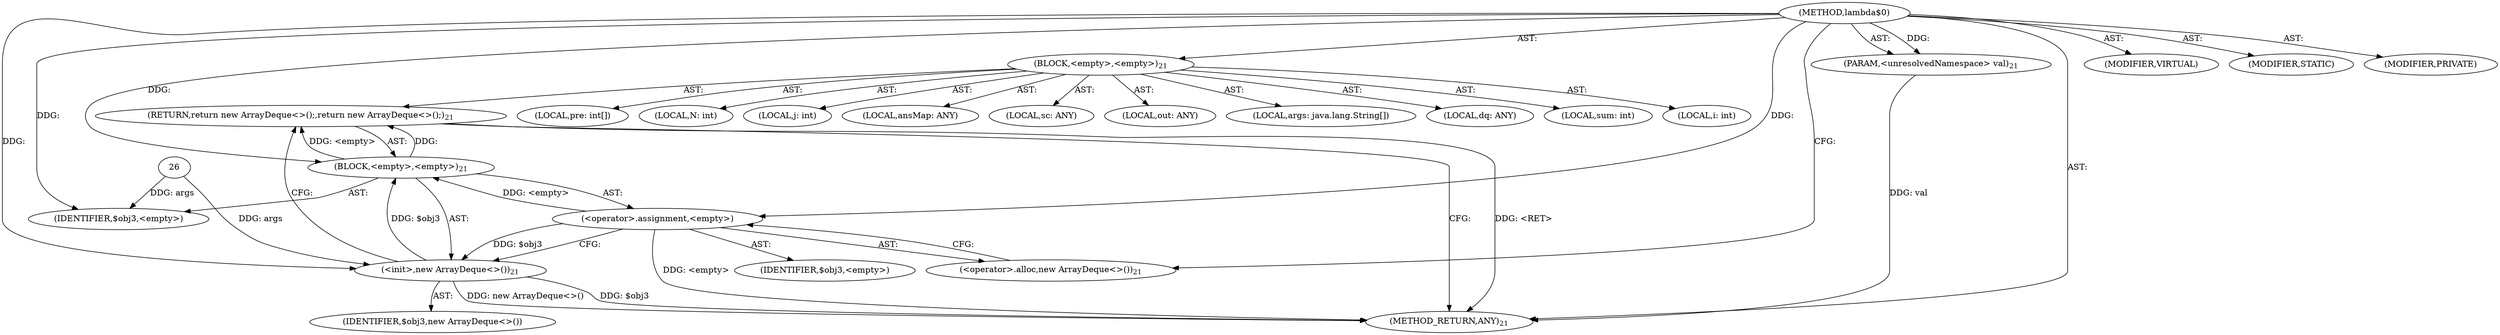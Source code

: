 digraph "lambda$0" {  
"206" [label = <(METHOD,lambda$0)> ]
"207" [label = <(PARAM,&lt;unresolvedNamespace&gt; val)<SUB>21</SUB>> ]
"208" [label = <(BLOCK,&lt;empty&gt;,&lt;empty&gt;)<SUB>21</SUB>> ]
"209" [label = <(LOCAL,dq: ANY)> ]
"210" [label = <(LOCAL,sum: int)> ]
"211" [label = <(LOCAL,i: int)> ]
"212" [label = <(LOCAL,pre: int[])> ]
"213" [label = <(LOCAL,N: int)> ]
"214" [label = <(LOCAL,j: int)> ]
"215" [label = <(LOCAL,ansMap: ANY)> ]
"216" [label = <(LOCAL,sc: ANY)> ]
"217" [label = <(LOCAL,out: ANY)> ]
"218" [label = <(LOCAL,args: java.lang.String[])> ]
"219" [label = <(RETURN,return new ArrayDeque&lt;&gt;();,return new ArrayDeque&lt;&gt;();)<SUB>21</SUB>> ]
"220" [label = <(BLOCK,&lt;empty&gt;,&lt;empty&gt;)<SUB>21</SUB>> ]
"221" [label = <(&lt;operator&gt;.assignment,&lt;empty&gt;)> ]
"222" [label = <(IDENTIFIER,$obj3,&lt;empty&gt;)> ]
"223" [label = <(&lt;operator&gt;.alloc,new ArrayDeque&lt;&gt;())<SUB>21</SUB>> ]
"224" [label = <(&lt;init&gt;,new ArrayDeque&lt;&gt;())<SUB>21</SUB>> ]
"225" [label = <(IDENTIFIER,$obj3,new ArrayDeque&lt;&gt;())> ]
"226" [label = <(IDENTIFIER,$obj3,&lt;empty&gt;)> ]
"227" [label = <(METHOD_RETURN,ANY)<SUB>21</SUB>> ]
"228" [label = <(MODIFIER,VIRTUAL)> ]
"229" [label = <(MODIFIER,STATIC)> ]
"230" [label = <(MODIFIER,PRIVATE)> ]
  "206" -> "207"  [ label = "AST: "] 
  "206" -> "208"  [ label = "AST: "] 
  "206" -> "227"  [ label = "AST: "] 
  "206" -> "228"  [ label = "AST: "] 
  "206" -> "229"  [ label = "AST: "] 
  "206" -> "230"  [ label = "AST: "] 
  "208" -> "209"  [ label = "AST: "] 
  "208" -> "210"  [ label = "AST: "] 
  "208" -> "211"  [ label = "AST: "] 
  "208" -> "212"  [ label = "AST: "] 
  "208" -> "213"  [ label = "AST: "] 
  "208" -> "214"  [ label = "AST: "] 
  "208" -> "215"  [ label = "AST: "] 
  "208" -> "216"  [ label = "AST: "] 
  "208" -> "217"  [ label = "AST: "] 
  "208" -> "218"  [ label = "AST: "] 
  "208" -> "219"  [ label = "AST: "] 
  "219" -> "220"  [ label = "AST: "] 
  "220" -> "221"  [ label = "AST: "] 
  "220" -> "224"  [ label = "AST: "] 
  "220" -> "226"  [ label = "AST: "] 
  "221" -> "222"  [ label = "AST: "] 
  "221" -> "223"  [ label = "AST: "] 
  "224" -> "225"  [ label = "AST: "] 
  "219" -> "227"  [ label = "CFG: "] 
  "221" -> "224"  [ label = "CFG: "] 
  "224" -> "219"  [ label = "CFG: "] 
  "223" -> "221"  [ label = "CFG: "] 
  "206" -> "223"  [ label = "CFG: "] 
  "219" -> "227"  [ label = "DDG: &lt;RET&gt;"] 
  "207" -> "227"  [ label = "DDG: val"] 
  "221" -> "227"  [ label = "DDG: &lt;empty&gt;"] 
  "224" -> "227"  [ label = "DDG: $obj3"] 
  "224" -> "227"  [ label = "DDG: new ArrayDeque&lt;&gt;()"] 
  "206" -> "207"  [ label = "DDG: "] 
  "220" -> "219"  [ label = "DDG: "] 
  "220" -> "219"  [ label = "DDG: &lt;empty&gt;"] 
  "224" -> "220"  [ label = "DDG: $obj3"] 
  "221" -> "220"  [ label = "DDG: &lt;empty&gt;"] 
  "206" -> "220"  [ label = "DDG: "] 
  "206" -> "221"  [ label = "DDG: "] 
  "26" -> "226"  [ label = "DDG: args"] 
  "206" -> "226"  [ label = "DDG: "] 
  "26" -> "224"  [ label = "DDG: args"] 
  "221" -> "224"  [ label = "DDG: $obj3"] 
  "206" -> "224"  [ label = "DDG: "] 
}
